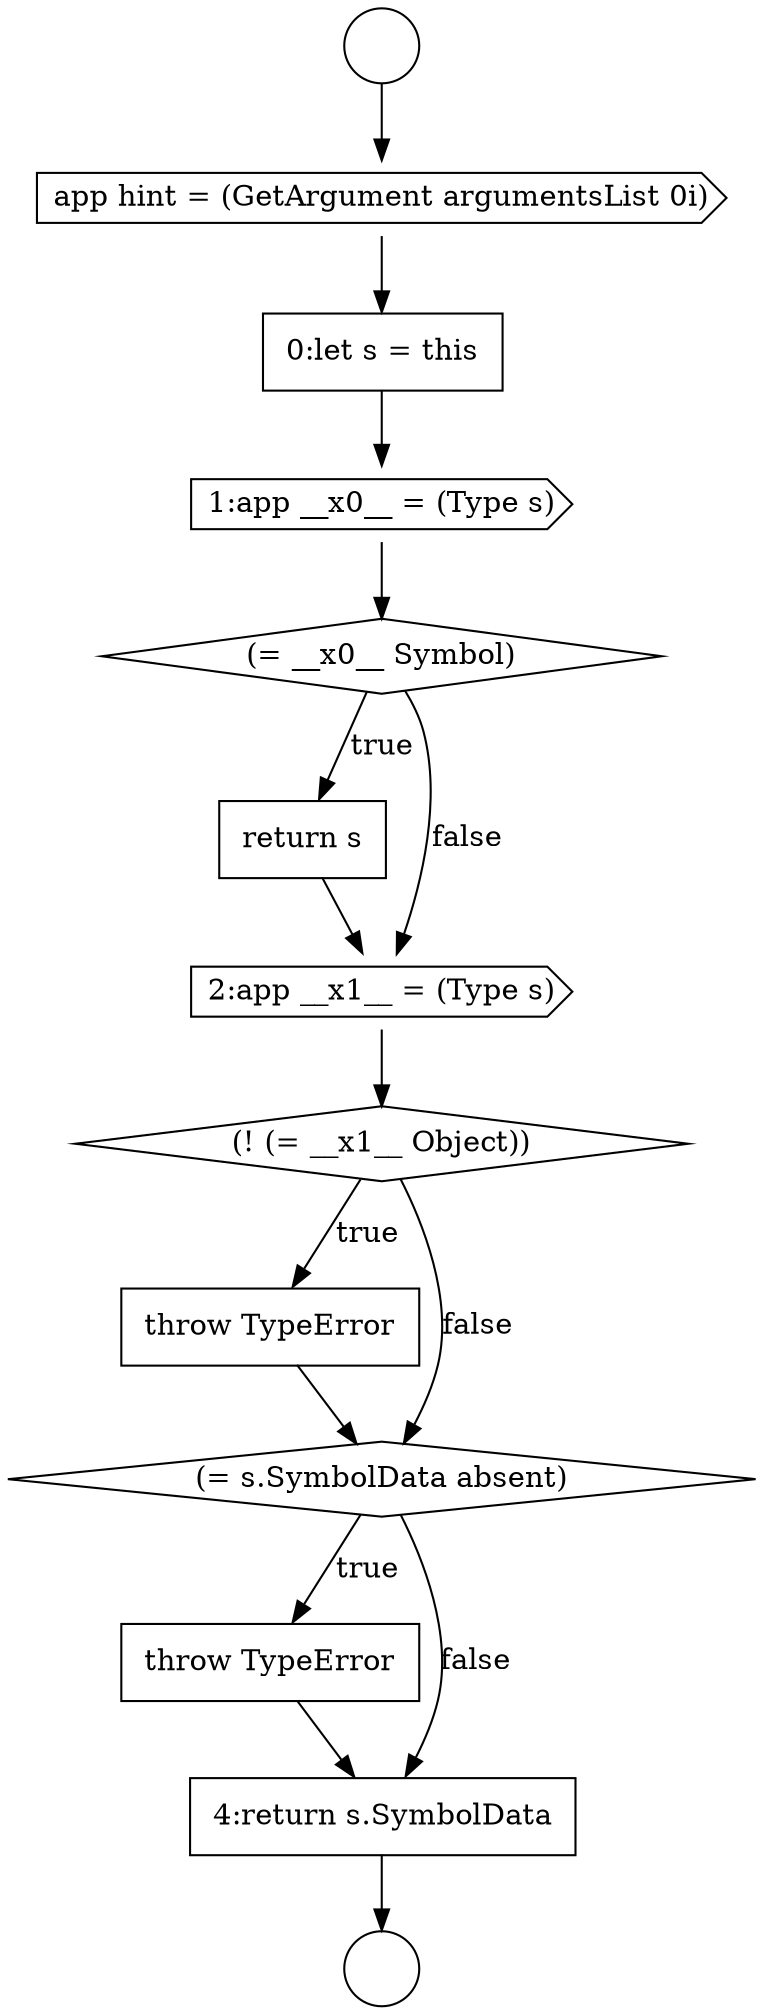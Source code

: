 digraph {
  node10805 [shape=none, margin=0, label=<<font color="black">
    <table border="0" cellborder="1" cellspacing="0" cellpadding="10">
      <tr><td align="left">throw TypeError</td></tr>
    </table>
  </font>> color="black" fillcolor="white" style=filled]
  node10807 [shape=none, margin=0, label=<<font color="black">
    <table border="0" cellborder="1" cellspacing="0" cellpadding="10">
      <tr><td align="left">throw TypeError</td></tr>
    </table>
  </font>> color="black" fillcolor="white" style=filled]
  node10808 [shape=none, margin=0, label=<<font color="black">
    <table border="0" cellborder="1" cellspacing="0" cellpadding="10">
      <tr><td align="left">4:return s.SymbolData</td></tr>
    </table>
  </font>> color="black" fillcolor="white" style=filled]
  node10798 [shape=cds, label=<<font color="black">app hint = (GetArgument argumentsList 0i)</font>> color="black" fillcolor="white" style=filled]
  node10802 [shape=none, margin=0, label=<<font color="black">
    <table border="0" cellborder="1" cellspacing="0" cellpadding="10">
      <tr><td align="left">return s</td></tr>
    </table>
  </font>> color="black" fillcolor="white" style=filled]
  node10803 [shape=cds, label=<<font color="black">2:app __x1__ = (Type s)</font>> color="black" fillcolor="white" style=filled]
  node10797 [shape=circle label=" " color="black" fillcolor="white" style=filled]
  node10804 [shape=diamond, label=<<font color="black">(! (= __x1__ Object))</font>> color="black" fillcolor="white" style=filled]
  node10800 [shape=cds, label=<<font color="black">1:app __x0__ = (Type s)</font>> color="black" fillcolor="white" style=filled]
  node10799 [shape=none, margin=0, label=<<font color="black">
    <table border="0" cellborder="1" cellspacing="0" cellpadding="10">
      <tr><td align="left">0:let s = this</td></tr>
    </table>
  </font>> color="black" fillcolor="white" style=filled]
  node10801 [shape=diamond, label=<<font color="black">(= __x0__ Symbol)</font>> color="black" fillcolor="white" style=filled]
  node10806 [shape=diamond, label=<<font color="black">(= s.SymbolData absent)</font>> color="black" fillcolor="white" style=filled]
  node10796 [shape=circle label=" " color="black" fillcolor="white" style=filled]
  node10806 -> node10807 [label=<<font color="black">true</font>> color="black"]
  node10806 -> node10808 [label=<<font color="black">false</font>> color="black"]
  node10796 -> node10798 [ color="black"]
  node10800 -> node10801 [ color="black"]
  node10804 -> node10805 [label=<<font color="black">true</font>> color="black"]
  node10804 -> node10806 [label=<<font color="black">false</font>> color="black"]
  node10801 -> node10802 [label=<<font color="black">true</font>> color="black"]
  node10801 -> node10803 [label=<<font color="black">false</font>> color="black"]
  node10803 -> node10804 [ color="black"]
  node10807 -> node10808 [ color="black"]
  node10808 -> node10797 [ color="black"]
  node10802 -> node10803 [ color="black"]
  node10805 -> node10806 [ color="black"]
  node10799 -> node10800 [ color="black"]
  node10798 -> node10799 [ color="black"]
}
